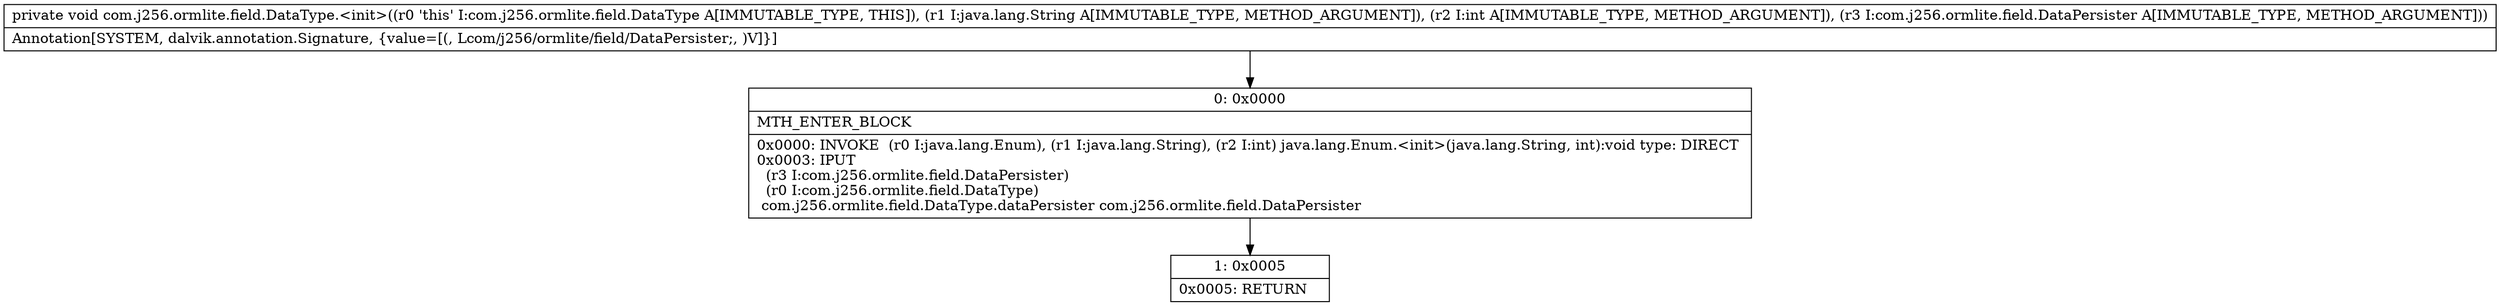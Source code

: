 digraph "CFG forcom.j256.ormlite.field.DataType.\<init\>(Ljava\/lang\/String;ILcom\/j256\/ormlite\/field\/DataPersister;)V" {
Node_0 [shape=record,label="{0\:\ 0x0000|MTH_ENTER_BLOCK\l|0x0000: INVOKE  (r0 I:java.lang.Enum), (r1 I:java.lang.String), (r2 I:int) java.lang.Enum.\<init\>(java.lang.String, int):void type: DIRECT \l0x0003: IPUT  \l  (r3 I:com.j256.ormlite.field.DataPersister)\l  (r0 I:com.j256.ormlite.field.DataType)\l com.j256.ormlite.field.DataType.dataPersister com.j256.ormlite.field.DataPersister \l}"];
Node_1 [shape=record,label="{1\:\ 0x0005|0x0005: RETURN   \l}"];
MethodNode[shape=record,label="{private void com.j256.ormlite.field.DataType.\<init\>((r0 'this' I:com.j256.ormlite.field.DataType A[IMMUTABLE_TYPE, THIS]), (r1 I:java.lang.String A[IMMUTABLE_TYPE, METHOD_ARGUMENT]), (r2 I:int A[IMMUTABLE_TYPE, METHOD_ARGUMENT]), (r3 I:com.j256.ormlite.field.DataPersister A[IMMUTABLE_TYPE, METHOD_ARGUMENT]))  | Annotation[SYSTEM, dalvik.annotation.Signature, \{value=[(, Lcom\/j256\/ormlite\/field\/DataPersister;, )V]\}]\l}"];
MethodNode -> Node_0;
Node_0 -> Node_1;
}

